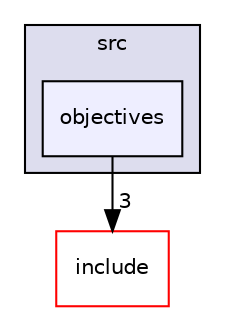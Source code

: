 digraph "src/objectives" {
  compound=true
  node [ fontsize="10", fontname="Helvetica"];
  edge [ labelfontsize="10", labelfontname="Helvetica"];
  subgraph clusterdir_68267d1309a1af8e8297ef4c3efbcdba {
    graph [ bgcolor="#ddddee", pencolor="black", label="src" fontname="Helvetica", fontsize="10", URL="dir_68267d1309a1af8e8297ef4c3efbcdba.html"]
  dir_a50644686fe314cdf7a2510e709e217f [shape=box, label="objectives", style="filled", fillcolor="#eeeeff", pencolor="black", URL="dir_a50644686fe314cdf7a2510e709e217f.html"];
  }
  dir_d44c64559bbebec7f509842c48db8b23 [shape=box label="include" fillcolor="white" style="filled" color="red" URL="dir_d44c64559bbebec7f509842c48db8b23.html"];
  dir_a50644686fe314cdf7a2510e709e217f->dir_d44c64559bbebec7f509842c48db8b23 [headlabel="3", labeldistance=1.5 headhref="dir_000009_000000.html"];
}
